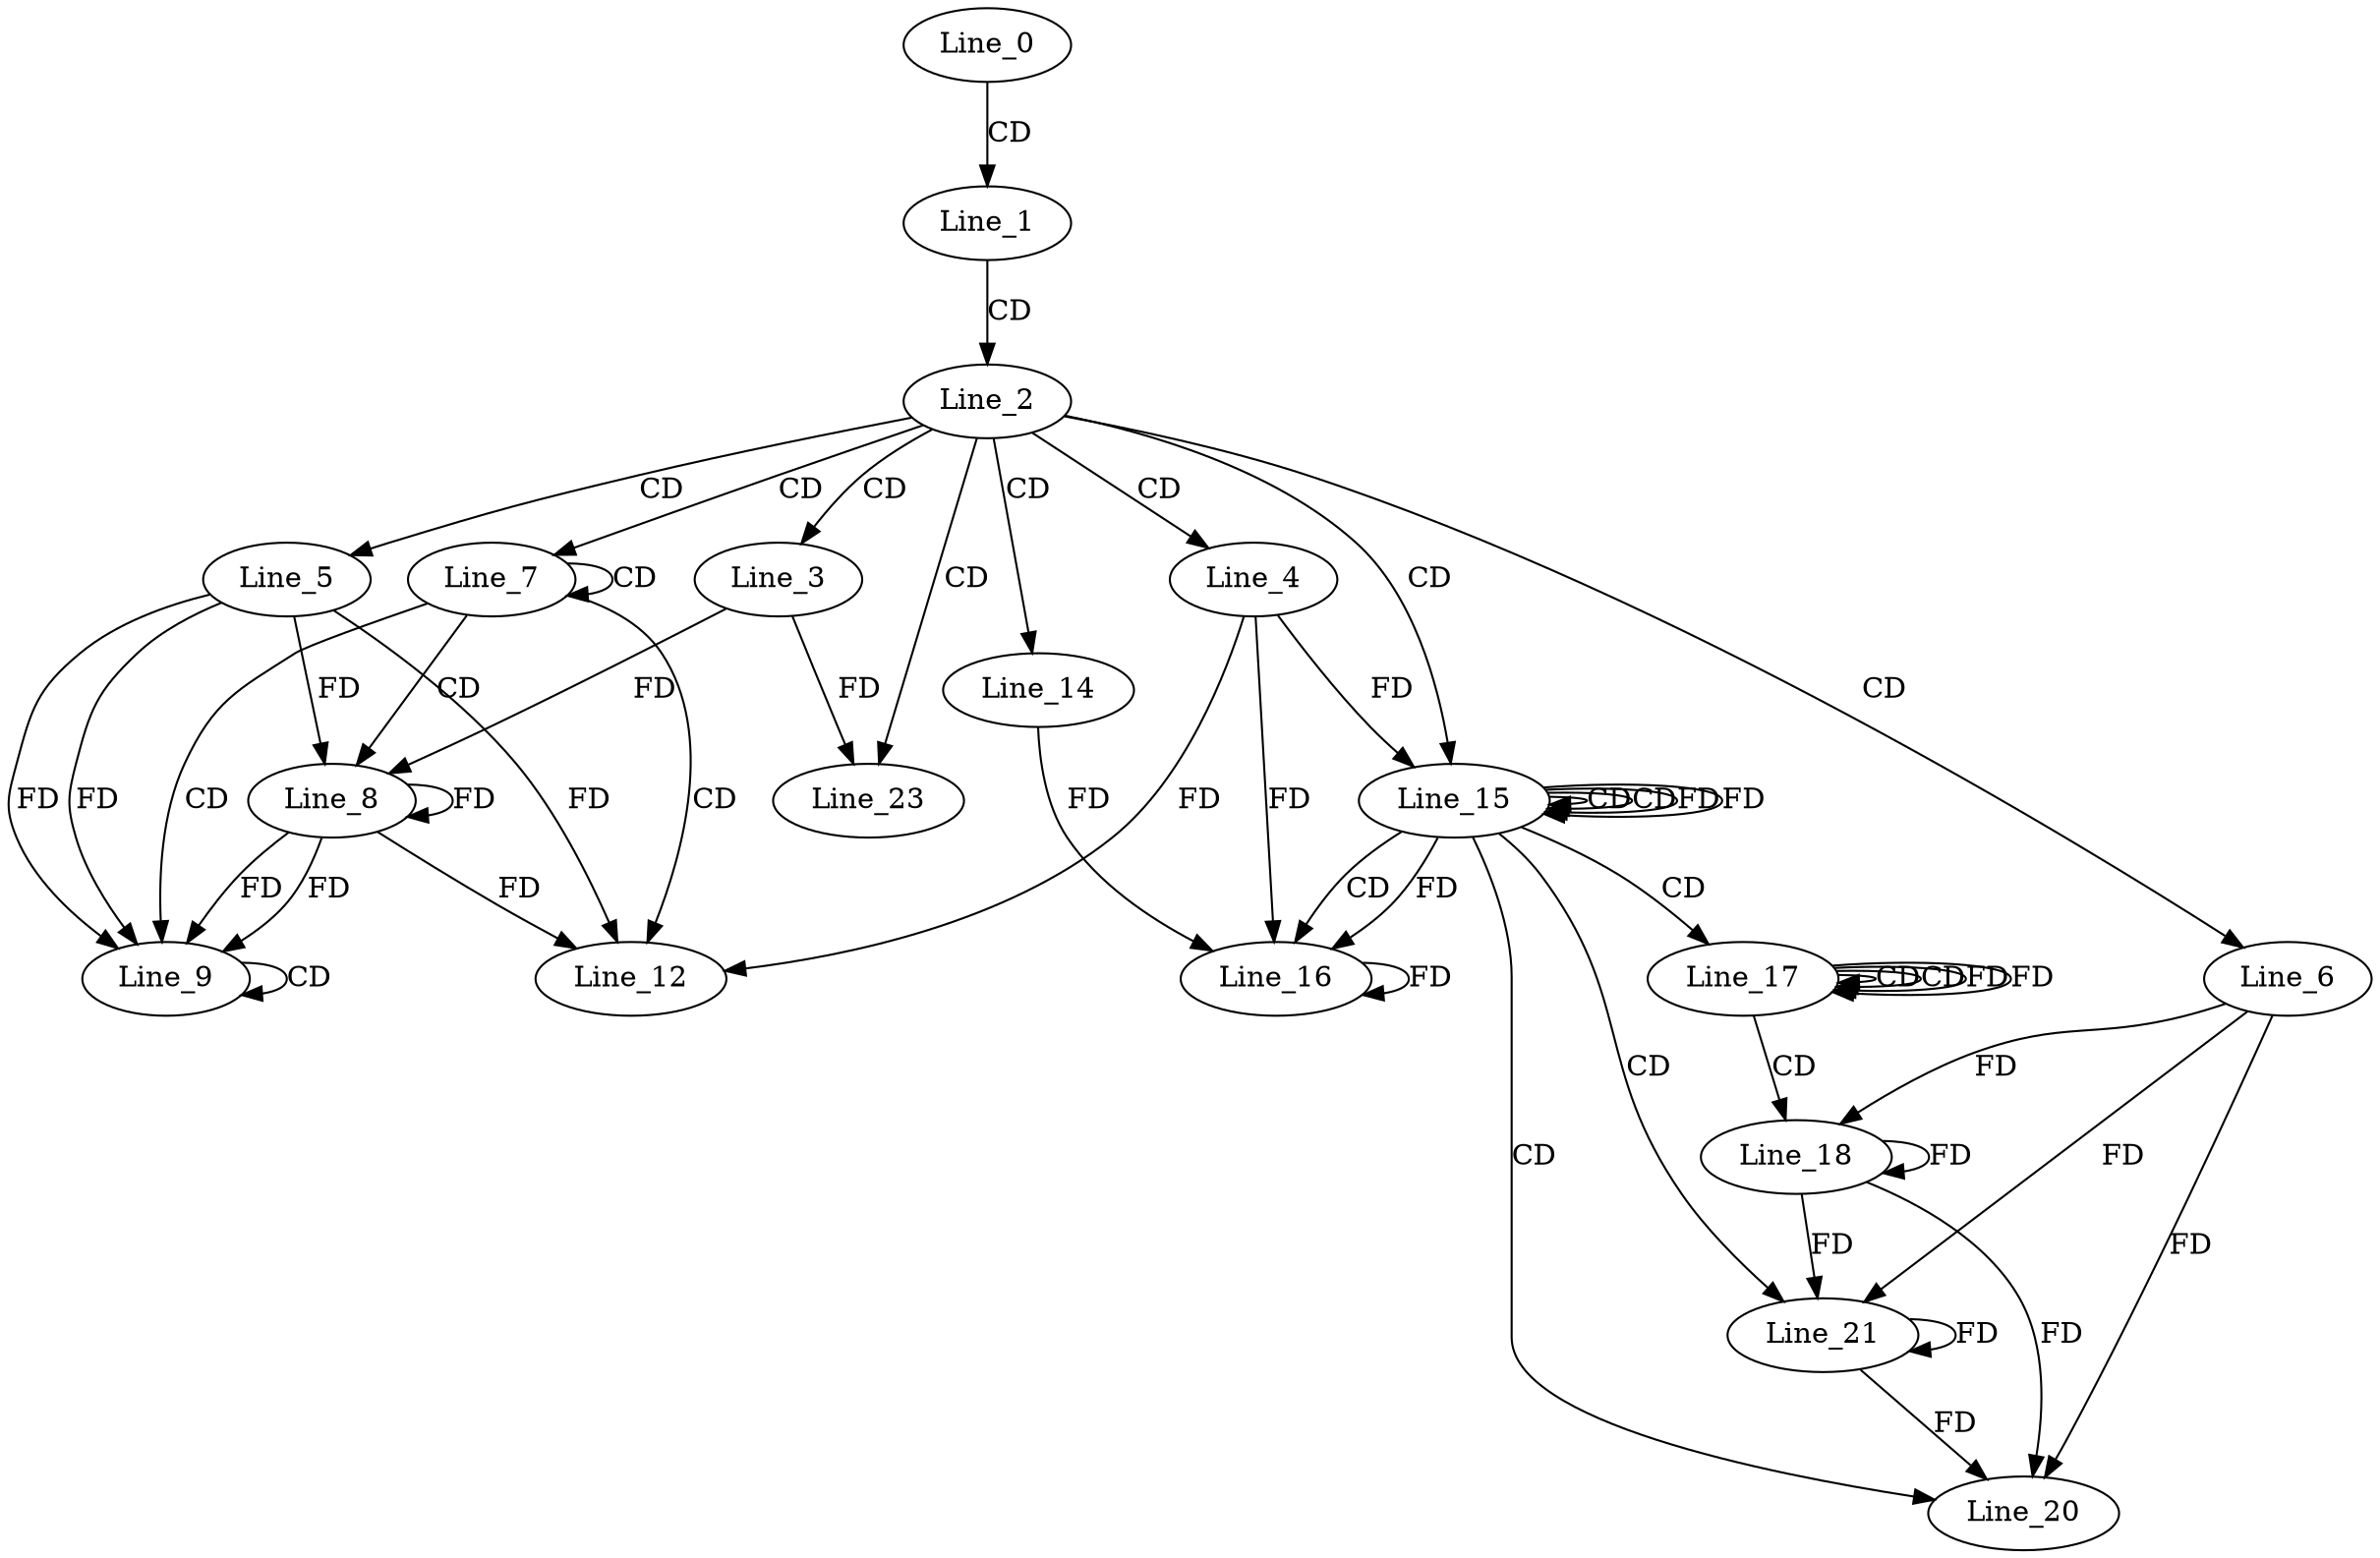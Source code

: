 digraph G {
  Line_0;
  Line_1;
  Line_2;
  Line_3;
  Line_4;
  Line_5;
  Line_6;
  Line_7;
  Line_8;
  Line_8;
  Line_9;
  Line_9;
  Line_12;
  Line_14;
  Line_15;
  Line_15;
  Line_15;
  Line_15;
  Line_16;
  Line_16;
  Line_16;
  Line_17;
  Line_17;
  Line_17;
  Line_18;
  Line_20;
  Line_21;
  Line_23;
  Line_0 -> Line_1 [ label="CD" ];
  Line_1 -> Line_2 [ label="CD" ];
  Line_2 -> Line_3 [ label="CD" ];
  Line_2 -> Line_4 [ label="CD" ];
  Line_2 -> Line_5 [ label="CD" ];
  Line_2 -> Line_6 [ label="CD" ];
  Line_2 -> Line_7 [ label="CD" ];
  Line_7 -> Line_7 [ label="CD" ];
  Line_7 -> Line_8 [ label="CD" ];
  Line_8 -> Line_8 [ label="FD" ];
  Line_5 -> Line_8 [ label="FD" ];
  Line_3 -> Line_8 [ label="FD" ];
  Line_7 -> Line_9 [ label="CD" ];
  Line_8 -> Line_9 [ label="FD" ];
  Line_5 -> Line_9 [ label="FD" ];
  Line_9 -> Line_9 [ label="CD" ];
  Line_8 -> Line_9 [ label="FD" ];
  Line_5 -> Line_9 [ label="FD" ];
  Line_7 -> Line_12 [ label="CD" ];
  Line_4 -> Line_12 [ label="FD" ];
  Line_8 -> Line_12 [ label="FD" ];
  Line_5 -> Line_12 [ label="FD" ];
  Line_2 -> Line_14 [ label="CD" ];
  Line_2 -> Line_15 [ label="CD" ];
  Line_15 -> Line_15 [ label="CD" ];
  Line_15 -> Line_15 [ label="CD" ];
  Line_4 -> Line_15 [ label="FD" ];
  Line_15 -> Line_15 [ label="FD" ];
  Line_15 -> Line_16 [ label="CD" ];
  Line_16 -> Line_16 [ label="FD" ];
  Line_14 -> Line_16 [ label="FD" ];
  Line_4 -> Line_16 [ label="FD" ];
  Line_15 -> Line_16 [ label="FD" ];
  Line_15 -> Line_17 [ label="CD" ];
  Line_17 -> Line_17 [ label="CD" ];
  Line_17 -> Line_17 [ label="CD" ];
  Line_17 -> Line_17 [ label="FD" ];
  Line_17 -> Line_18 [ label="CD" ];
  Line_18 -> Line_18 [ label="FD" ];
  Line_6 -> Line_18 [ label="FD" ];
  Line_15 -> Line_20 [ label="CD" ];
  Line_18 -> Line_20 [ label="FD" ];
  Line_6 -> Line_20 [ label="FD" ];
  Line_15 -> Line_21 [ label="CD" ];
  Line_18 -> Line_21 [ label="FD" ];
  Line_21 -> Line_21 [ label="FD" ];
  Line_6 -> Line_21 [ label="FD" ];
  Line_2 -> Line_23 [ label="CD" ];
  Line_3 -> Line_23 [ label="FD" ];
  Line_15 -> Line_15 [ label="FD" ];
  Line_21 -> Line_20 [ label="FD" ];
  Line_17 -> Line_17 [ label="FD" ];
}
